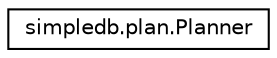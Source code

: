 digraph "Graphical Class Hierarchy"
{
  edge [fontname="Helvetica",fontsize="10",labelfontname="Helvetica",labelfontsize="10"];
  node [fontname="Helvetica",fontsize="10",shape=record];
  rankdir="LR";
  Node0 [label="simpledb.plan.Planner",height=0.2,width=0.4,color="black", fillcolor="white", style="filled",URL="$classsimpledb_1_1plan_1_1Planner.html"];
}
